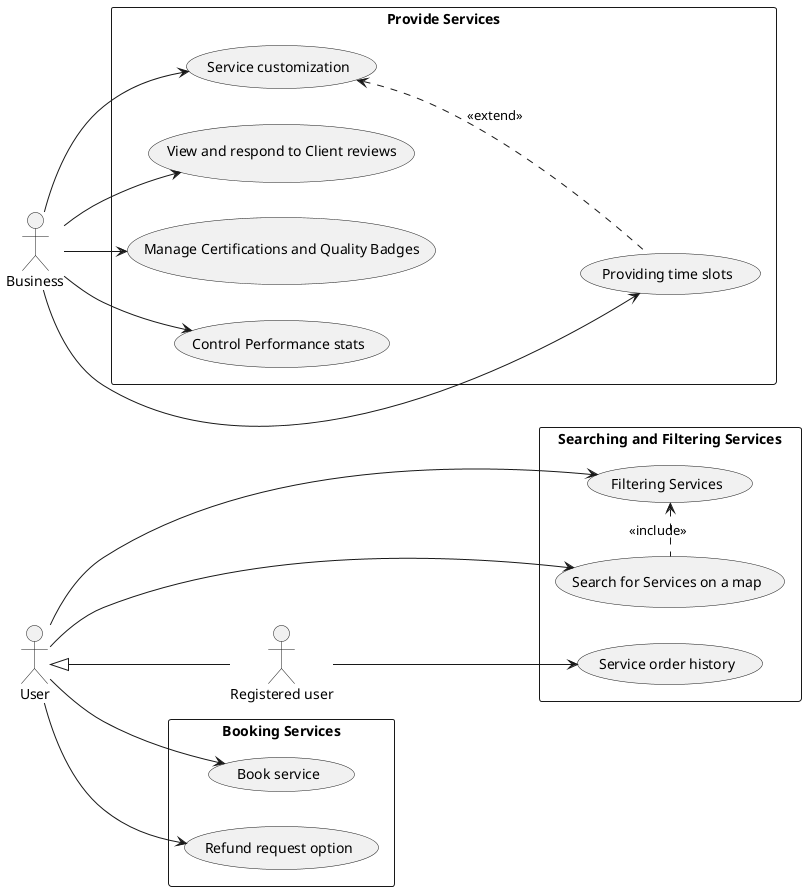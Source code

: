 @startuml
left to right direction
actor "User" as AC_U
actor "Registered user" as AC_FT
actor "Business" as AC_B

rectangle "Searching and Filtering Services" {
    usecase "Search for Services on a map" as UC_SM
    usecase "Filtering Services" AS UC_FS
    usecase "Service order history" as UC_SO
}
rectangle "Booking Services" {
    usecase "Book service" as UC_BS
    usecase "Refund request option" as UC_RR
}

rectangle "Provide Services" {
    usecase "Providing time slots" as UC_PS
    usecase "Service customization" as UC_SC
    usecase "View and respond to Client reviews" as UC_RC
    usecase "Manage Certifications and Quality Badges" as UC_MC
    usecase "Control Performance stats" as UC_CPS
}


UC_SM .l.> UC_FS : <<include>>

UC_PS .u.> UC_SC : <<extend>>

AC_U --> UC_SM
AC_U --> UC_RR
AC_U --> UC_BS
AC_U --> UC_FS
AC_FT -u-|> AC_U
AC_FT --> UC_SO

AC_B --> UC_PS
AC_B --> UC_SC
AC_B --> UC_RC
AC_B --> UC_MC
AC_B --> UC_CPS
@enduml